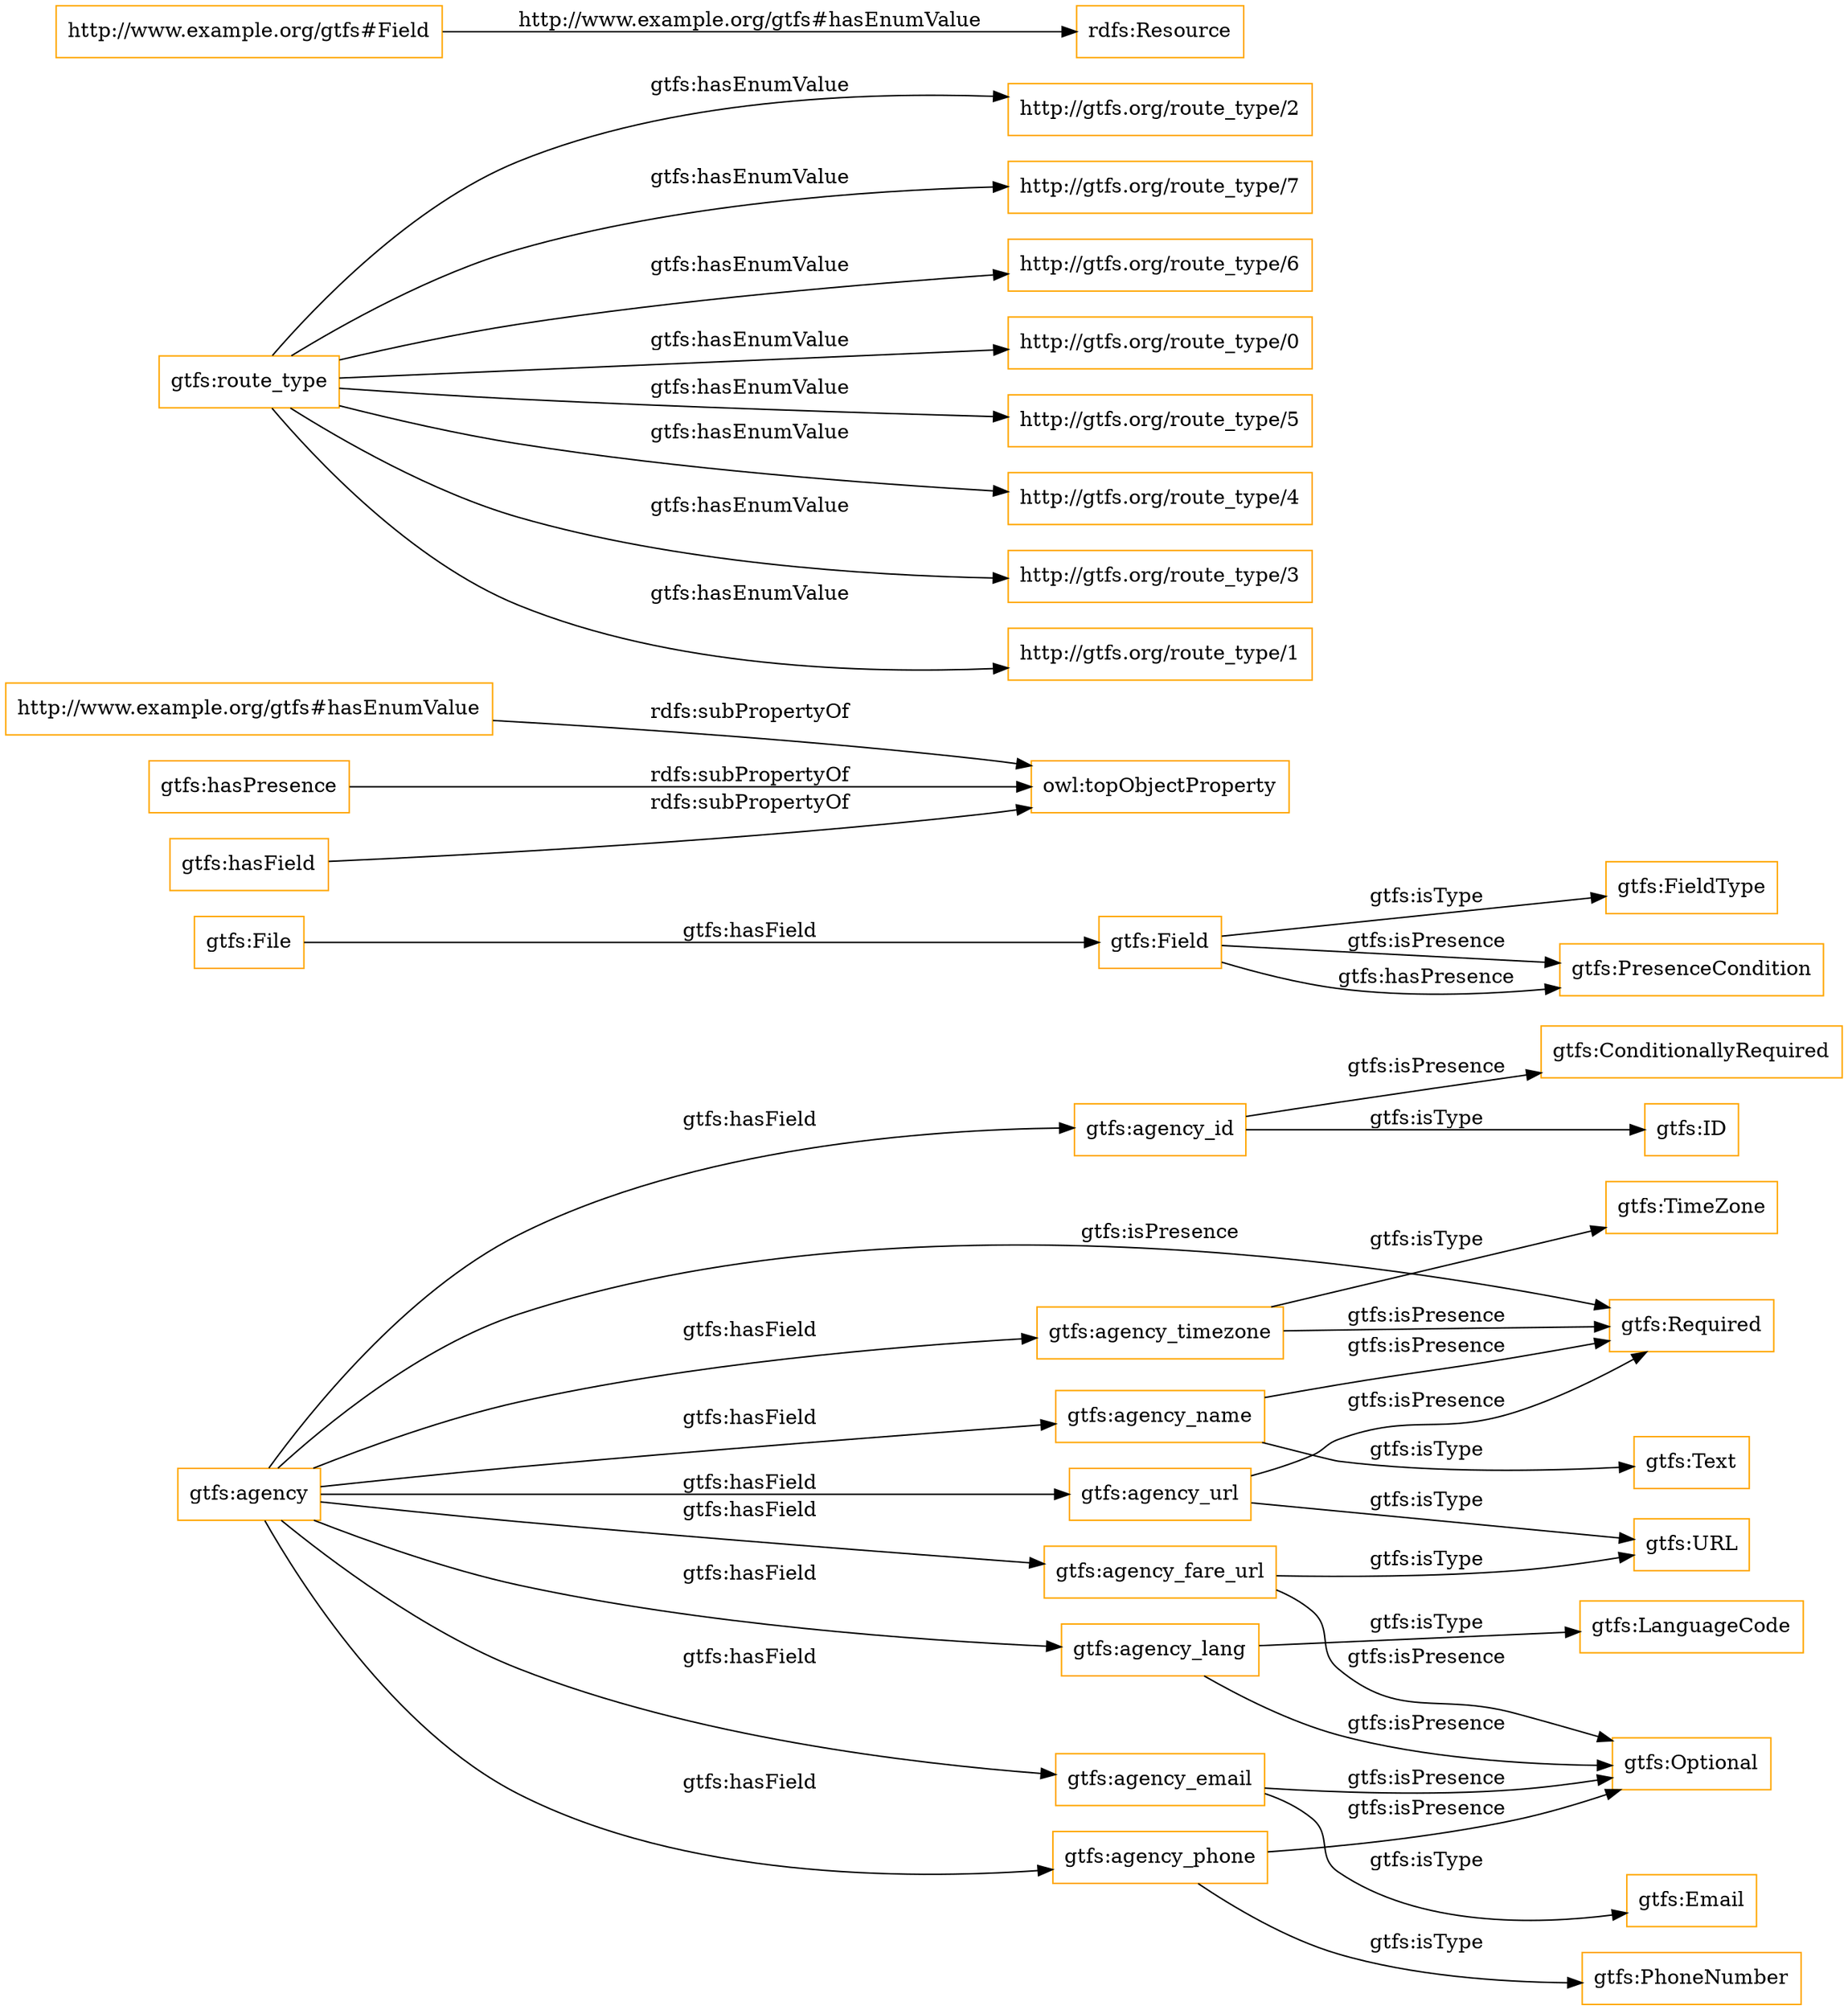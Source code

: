 digraph ar2dtool_diagram { 
rankdir=LR;
size="1501"
node [shape = rectangle, color="orange"]; "gtfs:ConditionallyRequired" "gtfs:Field" "gtfs:Optional" "gtfs:URL" "gtfs:ID" "gtfs:TimeZone" "gtfs:Text" "gtfs:FieldType" "gtfs:File" "gtfs:Email" "gtfs:PhoneNumber" "gtfs:LanguageCode" "gtfs:PresenceCondition" "gtfs:Required" ; /*classes style*/
	"gtfs:agency_lang" -> "gtfs:LanguageCode" [ label = "gtfs:isType" ];
	"gtfs:agency_lang" -> "gtfs:Optional" [ label = "gtfs:isPresence" ];
	"http://www.example.org/gtfs#hasEnumValue" -> "owl:topObjectProperty" [ label = "rdfs:subPropertyOf" ];
	"gtfs:agency_timezone" -> "gtfs:TimeZone" [ label = "gtfs:isType" ];
	"gtfs:agency_timezone" -> "gtfs:Required" [ label = "gtfs:isPresence" ];
	"gtfs:agency_url" -> "gtfs:URL" [ label = "gtfs:isType" ];
	"gtfs:agency_url" -> "gtfs:Required" [ label = "gtfs:isPresence" ];
	"gtfs:route_type" -> "http://gtfs.org/route_type/2" [ label = "gtfs:hasEnumValue" ];
	"gtfs:route_type" -> "http://gtfs.org/route_type/7" [ label = "gtfs:hasEnumValue" ];
	"gtfs:route_type" -> "http://gtfs.org/route_type/6" [ label = "gtfs:hasEnumValue" ];
	"gtfs:route_type" -> "http://gtfs.org/route_type/0" [ label = "gtfs:hasEnumValue" ];
	"gtfs:route_type" -> "http://gtfs.org/route_type/5" [ label = "gtfs:hasEnumValue" ];
	"gtfs:route_type" -> "http://gtfs.org/route_type/4" [ label = "gtfs:hasEnumValue" ];
	"gtfs:route_type" -> "http://gtfs.org/route_type/3" [ label = "gtfs:hasEnumValue" ];
	"gtfs:route_type" -> "http://gtfs.org/route_type/1" [ label = "gtfs:hasEnumValue" ];
	"gtfs:agency_id" -> "gtfs:ID" [ label = "gtfs:isType" ];
	"gtfs:agency_id" -> "gtfs:ConditionallyRequired" [ label = "gtfs:isPresence" ];
	"gtfs:agency_name" -> "gtfs:Text" [ label = "gtfs:isType" ];
	"gtfs:agency_name" -> "gtfs:Required" [ label = "gtfs:isPresence" ];
	"gtfs:agency_fare_url" -> "gtfs:URL" [ label = "gtfs:isType" ];
	"gtfs:agency_fare_url" -> "gtfs:Optional" [ label = "gtfs:isPresence" ];
	"gtfs:hasPresence" -> "owl:topObjectProperty" [ label = "rdfs:subPropertyOf" ];
	"gtfs:hasField" -> "owl:topObjectProperty" [ label = "rdfs:subPropertyOf" ];
	"gtfs:agency" -> "gtfs:agency_timezone" [ label = "gtfs:hasField" ];
	"gtfs:agency" -> "gtfs:agency_email" [ label = "gtfs:hasField" ];
	"gtfs:agency" -> "gtfs:agency_lang" [ label = "gtfs:hasField" ];
	"gtfs:agency" -> "gtfs:agency_id" [ label = "gtfs:hasField" ];
	"gtfs:agency" -> "gtfs:agency_name" [ label = "gtfs:hasField" ];
	"gtfs:agency" -> "gtfs:agency_fare_url" [ label = "gtfs:hasField" ];
	"gtfs:agency" -> "gtfs:agency_url" [ label = "gtfs:hasField" ];
	"gtfs:agency" -> "gtfs:agency_phone" [ label = "gtfs:hasField" ];
	"gtfs:agency" -> "gtfs:Required" [ label = "gtfs:isPresence" ];
	"gtfs:agency_phone" -> "gtfs:PhoneNumber" [ label = "gtfs:isType" ];
	"gtfs:agency_phone" -> "gtfs:Optional" [ label = "gtfs:isPresence" ];
	"gtfs:agency_email" -> "gtfs:Email" [ label = "gtfs:isType" ];
	"gtfs:agency_email" -> "gtfs:Optional" [ label = "gtfs:isPresence" ];
	"gtfs:Field" -> "gtfs:FieldType" [ label = "gtfs:isType" ];
	"http://www.example.org/gtfs#Field" -> "rdfs:Resource" [ label = "http://www.example.org/gtfs#hasEnumValue" ];
	"gtfs:File" -> "gtfs:Field" [ label = "gtfs:hasField" ];
	"gtfs:Field" -> "gtfs:PresenceCondition" [ label = "gtfs:isPresence" ];
	"gtfs:Field" -> "gtfs:PresenceCondition" [ label = "gtfs:hasPresence" ];

}
